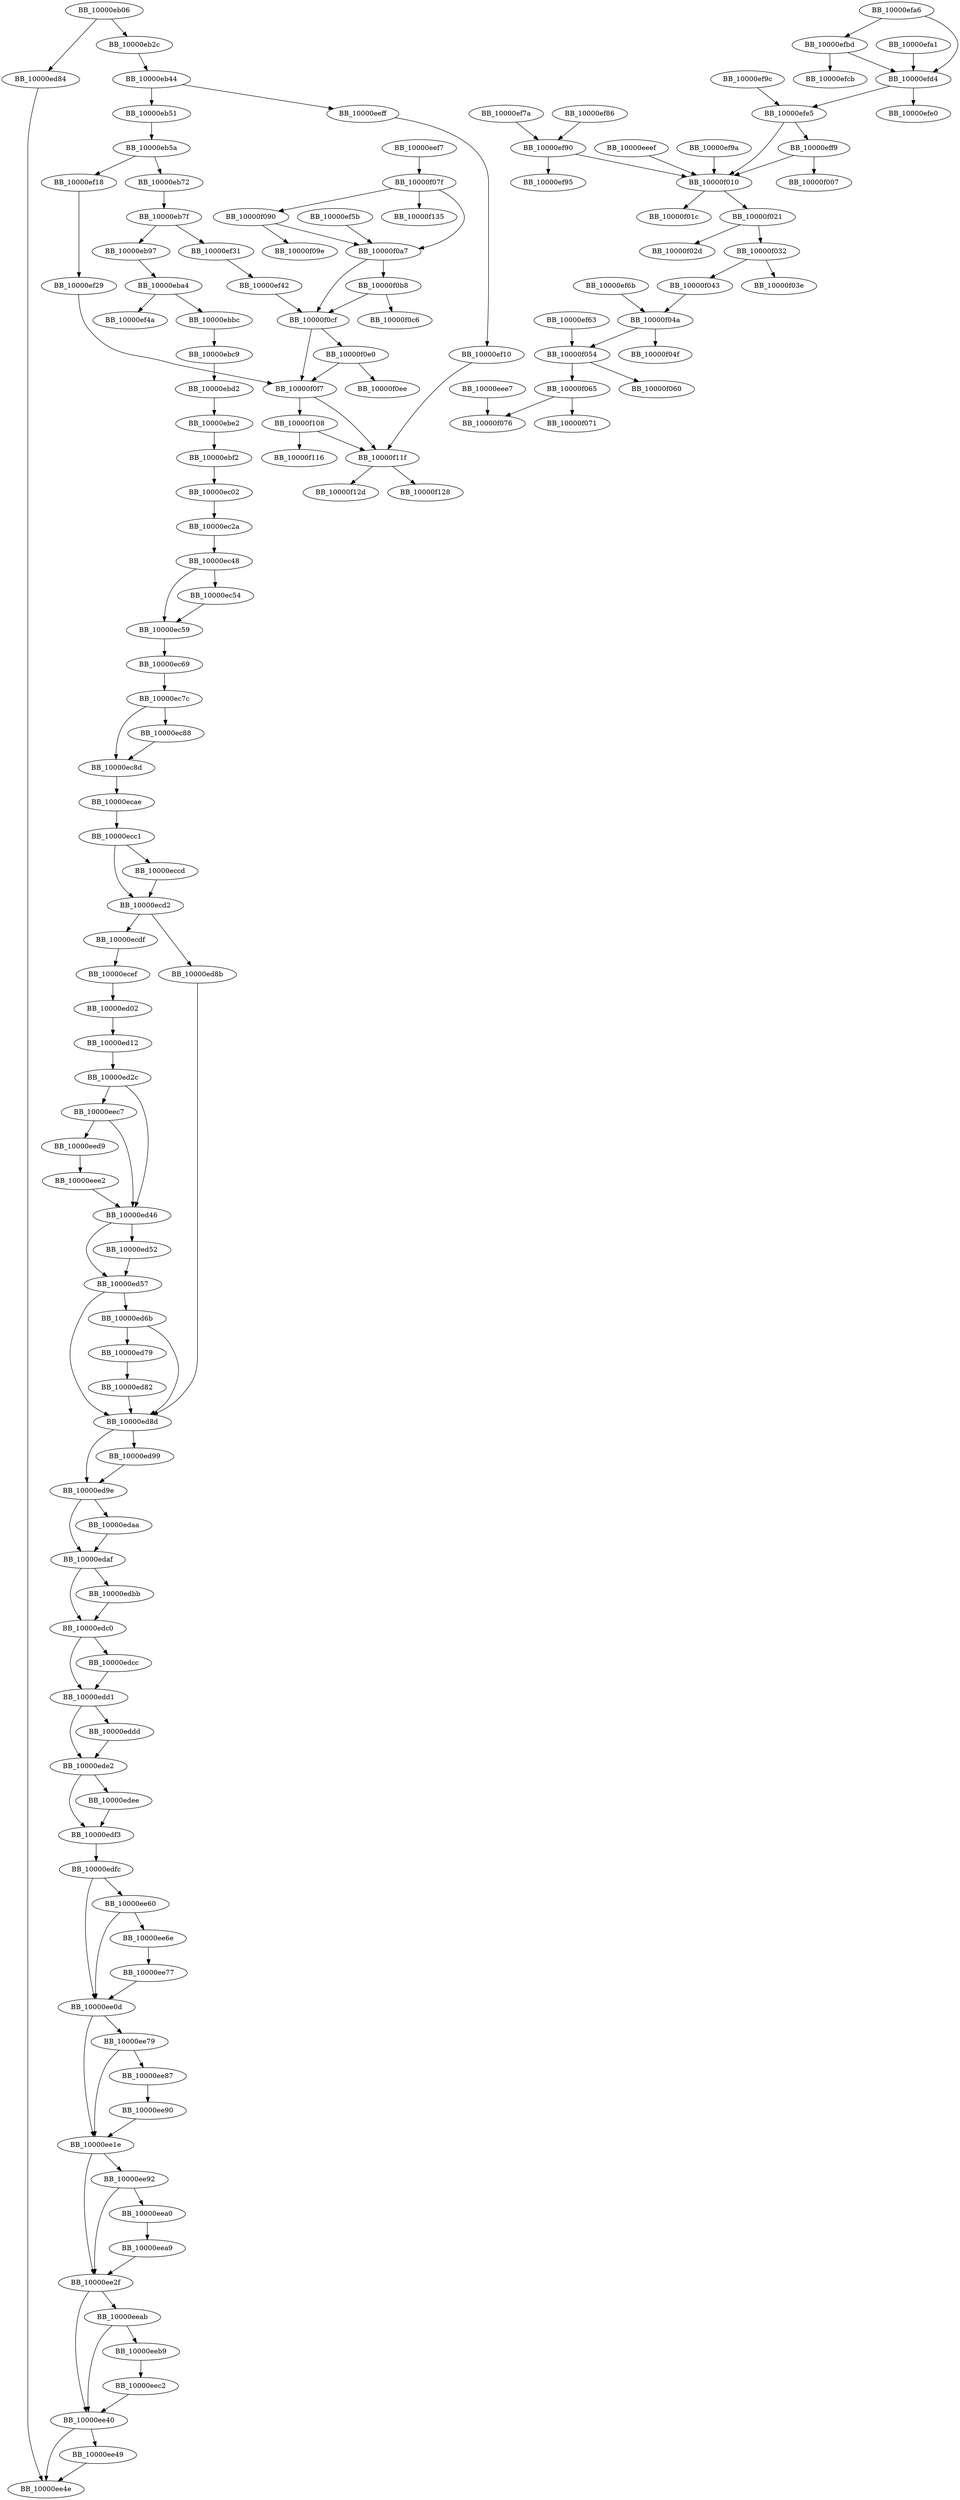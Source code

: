 DiGraph __ZN8HandlePP18respondRunTerminalESt6vectorISsSaISsEE12HeaderParams{
BB_10000eb06->BB_10000eb2c
BB_10000eb06->BB_10000ed84
BB_10000eb2c->BB_10000eb44
BB_10000eb44->BB_10000eb51
BB_10000eb44->BB_10000eeff
BB_10000eb51->BB_10000eb5a
BB_10000eb5a->BB_10000eb72
BB_10000eb5a->BB_10000ef18
BB_10000eb72->BB_10000eb7f
BB_10000eb7f->BB_10000eb97
BB_10000eb7f->BB_10000ef31
BB_10000eb97->BB_10000eba4
BB_10000eba4->BB_10000ebbc
BB_10000eba4->BB_10000ef4a
BB_10000ebbc->BB_10000ebc9
BB_10000ebc9->BB_10000ebd2
BB_10000ebd2->BB_10000ebe2
BB_10000ebe2->BB_10000ebf2
BB_10000ebf2->BB_10000ec02
BB_10000ec02->BB_10000ec2a
BB_10000ec2a->BB_10000ec48
BB_10000ec48->BB_10000ec54
BB_10000ec48->BB_10000ec59
BB_10000ec54->BB_10000ec59
BB_10000ec59->BB_10000ec69
BB_10000ec69->BB_10000ec7c
BB_10000ec7c->BB_10000ec88
BB_10000ec7c->BB_10000ec8d
BB_10000ec88->BB_10000ec8d
BB_10000ec8d->BB_10000ecae
BB_10000ecae->BB_10000ecc1
BB_10000ecc1->BB_10000eccd
BB_10000ecc1->BB_10000ecd2
BB_10000eccd->BB_10000ecd2
BB_10000ecd2->BB_10000ecdf
BB_10000ecd2->BB_10000ed8b
BB_10000ecdf->BB_10000ecef
BB_10000ecef->BB_10000ed02
BB_10000ed02->BB_10000ed12
BB_10000ed12->BB_10000ed2c
BB_10000ed2c->BB_10000ed46
BB_10000ed2c->BB_10000eec7
BB_10000ed46->BB_10000ed52
BB_10000ed46->BB_10000ed57
BB_10000ed52->BB_10000ed57
BB_10000ed57->BB_10000ed6b
BB_10000ed57->BB_10000ed8d
BB_10000ed6b->BB_10000ed79
BB_10000ed6b->BB_10000ed8d
BB_10000ed79->BB_10000ed82
BB_10000ed82->BB_10000ed8d
BB_10000ed84->BB_10000ee4e
BB_10000ed8b->BB_10000ed8d
BB_10000ed8d->BB_10000ed99
BB_10000ed8d->BB_10000ed9e
BB_10000ed99->BB_10000ed9e
BB_10000ed9e->BB_10000edaa
BB_10000ed9e->BB_10000edaf
BB_10000edaa->BB_10000edaf
BB_10000edaf->BB_10000edbb
BB_10000edaf->BB_10000edc0
BB_10000edbb->BB_10000edc0
BB_10000edc0->BB_10000edcc
BB_10000edc0->BB_10000edd1
BB_10000edcc->BB_10000edd1
BB_10000edd1->BB_10000eddd
BB_10000edd1->BB_10000ede2
BB_10000eddd->BB_10000ede2
BB_10000ede2->BB_10000edee
BB_10000ede2->BB_10000edf3
BB_10000edee->BB_10000edf3
BB_10000edf3->BB_10000edfc
BB_10000edfc->BB_10000ee0d
BB_10000edfc->BB_10000ee60
BB_10000ee0d->BB_10000ee1e
BB_10000ee0d->BB_10000ee79
BB_10000ee1e->BB_10000ee2f
BB_10000ee1e->BB_10000ee92
BB_10000ee2f->BB_10000ee40
BB_10000ee2f->BB_10000eeab
BB_10000ee40->BB_10000ee49
BB_10000ee40->BB_10000ee4e
BB_10000ee49->BB_10000ee4e
BB_10000ee60->BB_10000ee0d
BB_10000ee60->BB_10000ee6e
BB_10000ee6e->BB_10000ee77
BB_10000ee77->BB_10000ee0d
BB_10000ee79->BB_10000ee1e
BB_10000ee79->BB_10000ee87
BB_10000ee87->BB_10000ee90
BB_10000ee90->BB_10000ee1e
BB_10000ee92->BB_10000ee2f
BB_10000ee92->BB_10000eea0
BB_10000eea0->BB_10000eea9
BB_10000eea9->BB_10000ee2f
BB_10000eeab->BB_10000ee40
BB_10000eeab->BB_10000eeb9
BB_10000eeb9->BB_10000eec2
BB_10000eec2->BB_10000ee40
BB_10000eec7->BB_10000ed46
BB_10000eec7->BB_10000eed9
BB_10000eed9->BB_10000eee2
BB_10000eee2->BB_10000ed46
BB_10000eee7->BB_10000f076
BB_10000eeef->BB_10000f010
BB_10000eef7->BB_10000f07f
BB_10000eeff->BB_10000ef10
BB_10000ef10->BB_10000f11f
BB_10000ef18->BB_10000ef29
BB_10000ef29->BB_10000f0f7
BB_10000ef31->BB_10000ef42
BB_10000ef42->BB_10000f0cf
BB_10000ef5b->BB_10000f0a7
BB_10000ef63->BB_10000f054
BB_10000ef6b->BB_10000f04a
BB_10000ef7a->BB_10000ef90
BB_10000ef86->BB_10000ef90
BB_10000ef90->BB_10000ef95
BB_10000ef90->BB_10000f010
BB_10000ef9a->BB_10000f010
BB_10000ef9c->BB_10000efe5
BB_10000efa1->BB_10000efd4
BB_10000efa6->BB_10000efbd
BB_10000efa6->BB_10000efd4
BB_10000efbd->BB_10000efcb
BB_10000efbd->BB_10000efd4
BB_10000efd4->BB_10000efe0
BB_10000efd4->BB_10000efe5
BB_10000efe5->BB_10000eff9
BB_10000efe5->BB_10000f010
BB_10000eff9->BB_10000f007
BB_10000eff9->BB_10000f010
BB_10000f010->BB_10000f01c
BB_10000f010->BB_10000f021
BB_10000f021->BB_10000f02d
BB_10000f021->BB_10000f032
BB_10000f032->BB_10000f03e
BB_10000f032->BB_10000f043
BB_10000f043->BB_10000f04a
BB_10000f04a->BB_10000f04f
BB_10000f04a->BB_10000f054
BB_10000f054->BB_10000f060
BB_10000f054->BB_10000f065
BB_10000f065->BB_10000f071
BB_10000f065->BB_10000f076
BB_10000f07f->BB_10000f090
BB_10000f07f->BB_10000f0a7
BB_10000f07f->BB_10000f135
BB_10000f090->BB_10000f09e
BB_10000f090->BB_10000f0a7
BB_10000f0a7->BB_10000f0b8
BB_10000f0a7->BB_10000f0cf
BB_10000f0b8->BB_10000f0c6
BB_10000f0b8->BB_10000f0cf
BB_10000f0cf->BB_10000f0e0
BB_10000f0cf->BB_10000f0f7
BB_10000f0e0->BB_10000f0ee
BB_10000f0e0->BB_10000f0f7
BB_10000f0f7->BB_10000f108
BB_10000f0f7->BB_10000f11f
BB_10000f108->BB_10000f116
BB_10000f108->BB_10000f11f
BB_10000f11f->BB_10000f128
BB_10000f11f->BB_10000f12d
}
